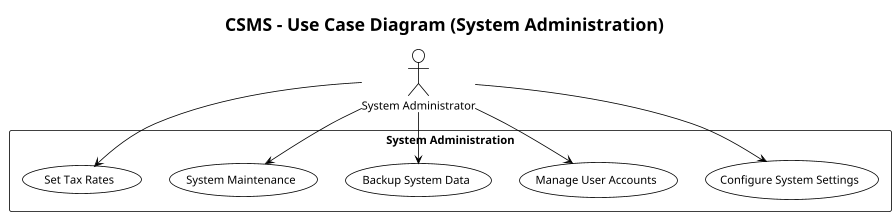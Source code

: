 @startuml
scale 0.8
!theme plain
title CSMS - Use Case Diagram (System Administration)

actor "System Administrator" as admin

rectangle "System Administration" {
    usecase "Configure System Settings" as UC031
    usecase "Manage User Accounts" as UC032
    usecase "Backup System Data" as UC033
    usecase "System Maintenance" as UC034
    usecase "Set Tax Rates" as UC035
}

admin --> UC031
admin --> UC032
admin --> UC033
admin --> UC034
admin --> UC035
@enduml
